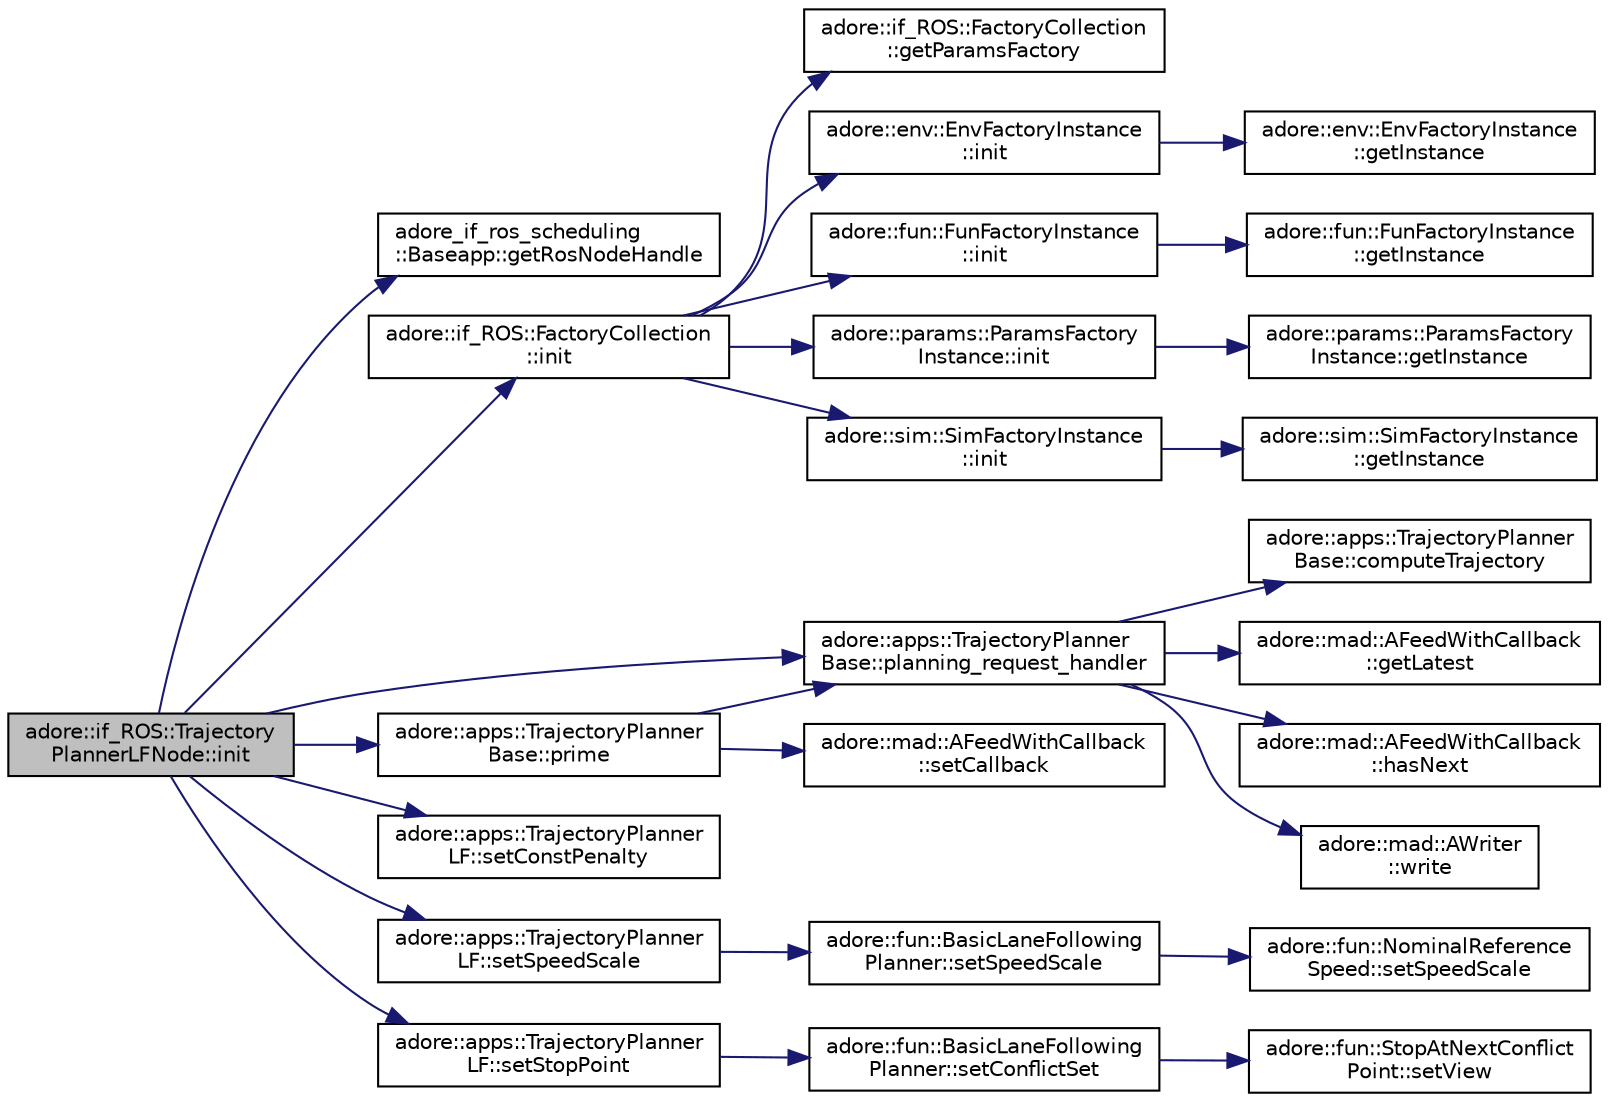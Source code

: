 digraph "adore::if_ROS::TrajectoryPlannerLFNode::init"
{
 // LATEX_PDF_SIZE
  edge [fontname="Helvetica",fontsize="10",labelfontname="Helvetica",labelfontsize="10"];
  node [fontname="Helvetica",fontsize="10",shape=record];
  rankdir="LR";
  Node1 [label="adore::if_ROS::Trajectory\lPlannerLFNode::init",height=0.2,width=0.4,color="black", fillcolor="grey75", style="filled", fontcolor="black",tooltip=" "];
  Node1 -> Node2 [color="midnightblue",fontsize="10",style="solid",fontname="Helvetica"];
  Node2 [label="adore_if_ros_scheduling\l::Baseapp::getRosNodeHandle",height=0.2,width=0.4,color="black", fillcolor="white", style="filled",URL="$classadore__if__ros__scheduling_1_1Baseapp.html#a7792ee4aa6fd5c5c03d5f54b4c1f213a",tooltip=" "];
  Node1 -> Node3 [color="midnightblue",fontsize="10",style="solid",fontname="Helvetica"];
  Node3 [label="adore::if_ROS::FactoryCollection\l::init",height=0.2,width=0.4,color="black", fillcolor="white", style="filled",URL="$classadore_1_1if__ROS_1_1FactoryCollection.html#a07e53e57a417cf66c5d539a5e1bd590a",tooltip=" "];
  Node3 -> Node4 [color="midnightblue",fontsize="10",style="solid",fontname="Helvetica"];
  Node4 [label="adore::if_ROS::FactoryCollection\l::getParamsFactory",height=0.2,width=0.4,color="black", fillcolor="white", style="filled",URL="$classadore_1_1if__ROS_1_1FactoryCollection.html#ac102972d5592de7cdc76b059017628f9",tooltip=" "];
  Node3 -> Node5 [color="midnightblue",fontsize="10",style="solid",fontname="Helvetica"];
  Node5 [label="adore::env::EnvFactoryInstance\l::init",height=0.2,width=0.4,color="black", fillcolor="white", style="filled",URL="$classadore_1_1env_1_1EnvFactoryInstance.html#ab67767fc777387664b696bd78d2536ef",tooltip="Initialize private members of AllFactory."];
  Node5 -> Node6 [color="midnightblue",fontsize="10",style="solid",fontname="Helvetica"];
  Node6 [label="adore::env::EnvFactoryInstance\l::getInstance",height=0.2,width=0.4,color="black", fillcolor="white", style="filled",URL="$classadore_1_1env_1_1EnvFactoryInstance.html#a14835a4420fb827ba3809b94a96a7660",tooltip="Function to access singleton instance of the envFactory using magic static."];
  Node3 -> Node7 [color="midnightblue",fontsize="10",style="solid",fontname="Helvetica"];
  Node7 [label="adore::fun::FunFactoryInstance\l::init",height=0.2,width=0.4,color="black", fillcolor="white", style="filled",URL="$classadore_1_1fun_1_1FunFactoryInstance.html#a291c4c983548f85c633ae6409c7b5233",tooltip="Initialize private members of funFactory."];
  Node7 -> Node8 [color="midnightblue",fontsize="10",style="solid",fontname="Helvetica"];
  Node8 [label="adore::fun::FunFactoryInstance\l::getInstance",height=0.2,width=0.4,color="black", fillcolor="white", style="filled",URL="$classadore_1_1fun_1_1FunFactoryInstance.html#a0826e9a7ea3c70a3780115e6effbf746",tooltip="Function to access singleton instance of the funFactory using magic static."];
  Node3 -> Node9 [color="midnightblue",fontsize="10",style="solid",fontname="Helvetica"];
  Node9 [label="adore::params::ParamsFactory\lInstance::init",height=0.2,width=0.4,color="black", fillcolor="white", style="filled",URL="$classadore_1_1params_1_1ParamsFactoryInstance.html#ac6759c774ade5a97e47c056d1a136253",tooltip="Initialize private members of AllFactory."];
  Node9 -> Node10 [color="midnightblue",fontsize="10",style="solid",fontname="Helvetica"];
  Node10 [label="adore::params::ParamsFactory\lInstance::getInstance",height=0.2,width=0.4,color="black", fillcolor="white", style="filled",URL="$classadore_1_1params_1_1ParamsFactoryInstance.html#a59eae0e003d40b03f9db2d814ec2a3bf",tooltip="Function to access singleton instance of the AllFactory using magic static."];
  Node3 -> Node11 [color="midnightblue",fontsize="10",style="solid",fontname="Helvetica"];
  Node11 [label="adore::sim::SimFactoryInstance\l::init",height=0.2,width=0.4,color="black", fillcolor="white", style="filled",URL="$classadore_1_1sim_1_1SimFactoryInstance.html#ac891850728d65e5398216b2bb92f82f6",tooltip="Initialize private members of AllFactory."];
  Node11 -> Node12 [color="midnightblue",fontsize="10",style="solid",fontname="Helvetica"];
  Node12 [label="adore::sim::SimFactoryInstance\l::getInstance",height=0.2,width=0.4,color="black", fillcolor="white", style="filled",URL="$classadore_1_1sim_1_1SimFactoryInstance.html#a177ce78bb1c9675c9dd0370e5f31f749",tooltip="Function to access singleton instance of the AllFactory using magic static."];
  Node1 -> Node13 [color="midnightblue",fontsize="10",style="solid",fontname="Helvetica"];
  Node13 [label="adore::apps::TrajectoryPlanner\lBase::planning_request_handler",height=0.2,width=0.4,color="black", fillcolor="white", style="filled",URL="$classadore_1_1apps_1_1TrajectoryPlannerBase.html#afbe8921e9f6cde2f30108cc7e9a6d8c3",tooltip=" "];
  Node13 -> Node14 [color="midnightblue",fontsize="10",style="solid",fontname="Helvetica"];
  Node14 [label="adore::apps::TrajectoryPlanner\lBase::computeTrajectory",height=0.2,width=0.4,color="black", fillcolor="white", style="filled",URL="$classadore_1_1apps_1_1TrajectoryPlannerBase.html#a0280406edd56d5c77a454d740e446905",tooltip="override computeTrajectory with actual planning method"];
  Node13 -> Node15 [color="midnightblue",fontsize="10",style="solid",fontname="Helvetica"];
  Node15 [label="adore::mad::AFeedWithCallback\l::getLatest",height=0.2,width=0.4,color="black", fillcolor="white", style="filled",URL="$classadore_1_1mad_1_1AFeedWithCallback.html#ac1bfa28227e6aa550119003b3c76f9a0",tooltip=" "];
  Node13 -> Node16 [color="midnightblue",fontsize="10",style="solid",fontname="Helvetica"];
  Node16 [label="adore::mad::AFeedWithCallback\l::hasNext",height=0.2,width=0.4,color="black", fillcolor="white", style="filled",URL="$classadore_1_1mad_1_1AFeedWithCallback.html#a3976b45485468cf1737c7bab3ab234f3",tooltip=" "];
  Node13 -> Node17 [color="midnightblue",fontsize="10",style="solid",fontname="Helvetica"];
  Node17 [label="adore::mad::AWriter\l::write",height=0.2,width=0.4,color="black", fillcolor="white", style="filled",URL="$classadore_1_1mad_1_1AWriter.html#a1c22b1ccbd19c5f02f832831ca757f3b",tooltip=" "];
  Node1 -> Node18 [color="midnightblue",fontsize="10",style="solid",fontname="Helvetica"];
  Node18 [label="adore::apps::TrajectoryPlanner\lBase::prime",height=0.2,width=0.4,color="black", fillcolor="white", style="filled",URL="$classadore_1_1apps_1_1TrajectoryPlannerBase.html#a5237e4c59adc36a4c42e60dedabc62d8",tooltip=" "];
  Node18 -> Node13 [color="midnightblue",fontsize="10",style="solid",fontname="Helvetica"];
  Node18 -> Node19 [color="midnightblue",fontsize="10",style="solid",fontname="Helvetica"];
  Node19 [label="adore::mad::AFeedWithCallback\l::setCallback",height=0.2,width=0.4,color="black", fillcolor="white", style="filled",URL="$classadore_1_1mad_1_1AFeedWithCallback.html#abdb0da7f9eb2ae95dfceccd73ba4ce76",tooltip=" "];
  Node1 -> Node20 [color="midnightblue",fontsize="10",style="solid",fontname="Helvetica"];
  Node20 [label="adore::apps::TrajectoryPlanner\lLF::setConstPenalty",height=0.2,width=0.4,color="black", fillcolor="white", style="filled",URL="$classadore_1_1apps_1_1TrajectoryPlannerLF.html#afee5ff5c5a5ff9eb5c958414baa9d728",tooltip=" "];
  Node1 -> Node21 [color="midnightblue",fontsize="10",style="solid",fontname="Helvetica"];
  Node21 [label="adore::apps::TrajectoryPlanner\lLF::setSpeedScale",height=0.2,width=0.4,color="black", fillcolor="white", style="filled",URL="$classadore_1_1apps_1_1TrajectoryPlannerLF.html#af4ca12acfabb023477e271e3dc946359",tooltip=" "];
  Node21 -> Node22 [color="midnightblue",fontsize="10",style="solid",fontname="Helvetica"];
  Node22 [label="adore::fun::BasicLaneFollowing\lPlanner::setSpeedScale",height=0.2,width=0.4,color="black", fillcolor="white", style="filled",URL="$classadore_1_1fun_1_1BasicLaneFollowingPlanner.html#ab8ffbde3f8125ecd840ed3065454a4e9",tooltip=" "];
  Node22 -> Node23 [color="midnightblue",fontsize="10",style="solid",fontname="Helvetica"];
  Node23 [label="adore::fun::NominalReference\lSpeed::setSpeedScale",height=0.2,width=0.4,color="black", fillcolor="white", style="filled",URL="$classadore_1_1fun_1_1NominalReferenceSpeed.html#adf8062d19a74f155338c0cd83fccb77b",tooltip=" "];
  Node1 -> Node24 [color="midnightblue",fontsize="10",style="solid",fontname="Helvetica"];
  Node24 [label="adore::apps::TrajectoryPlanner\lLF::setStopPoint",height=0.2,width=0.4,color="black", fillcolor="white", style="filled",URL="$classadore_1_1apps_1_1TrajectoryPlannerLF.html#a042b3ce1fa8beecd49c06b44e610ec63",tooltip=" "];
  Node24 -> Node25 [color="midnightblue",fontsize="10",style="solid",fontname="Helvetica"];
  Node25 [label="adore::fun::BasicLaneFollowing\lPlanner::setConflictSet",height=0.2,width=0.4,color="black", fillcolor="white", style="filled",URL="$classadore_1_1fun_1_1BasicLaneFollowingPlanner.html#aa95d3dc0ab41d1c437fccc263df3437d",tooltip=" "];
  Node25 -> Node26 [color="midnightblue",fontsize="10",style="solid",fontname="Helvetica"];
  Node26 [label="adore::fun::StopAtNextConflict\lPoint::setView",height=0.2,width=0.4,color="black", fillcolor="white", style="filled",URL="$classadore_1_1fun_1_1StopAtNextConflictPoint.html#a4c0b0b864e2e7180a7f12e16d8864214",tooltip=" "];
}
